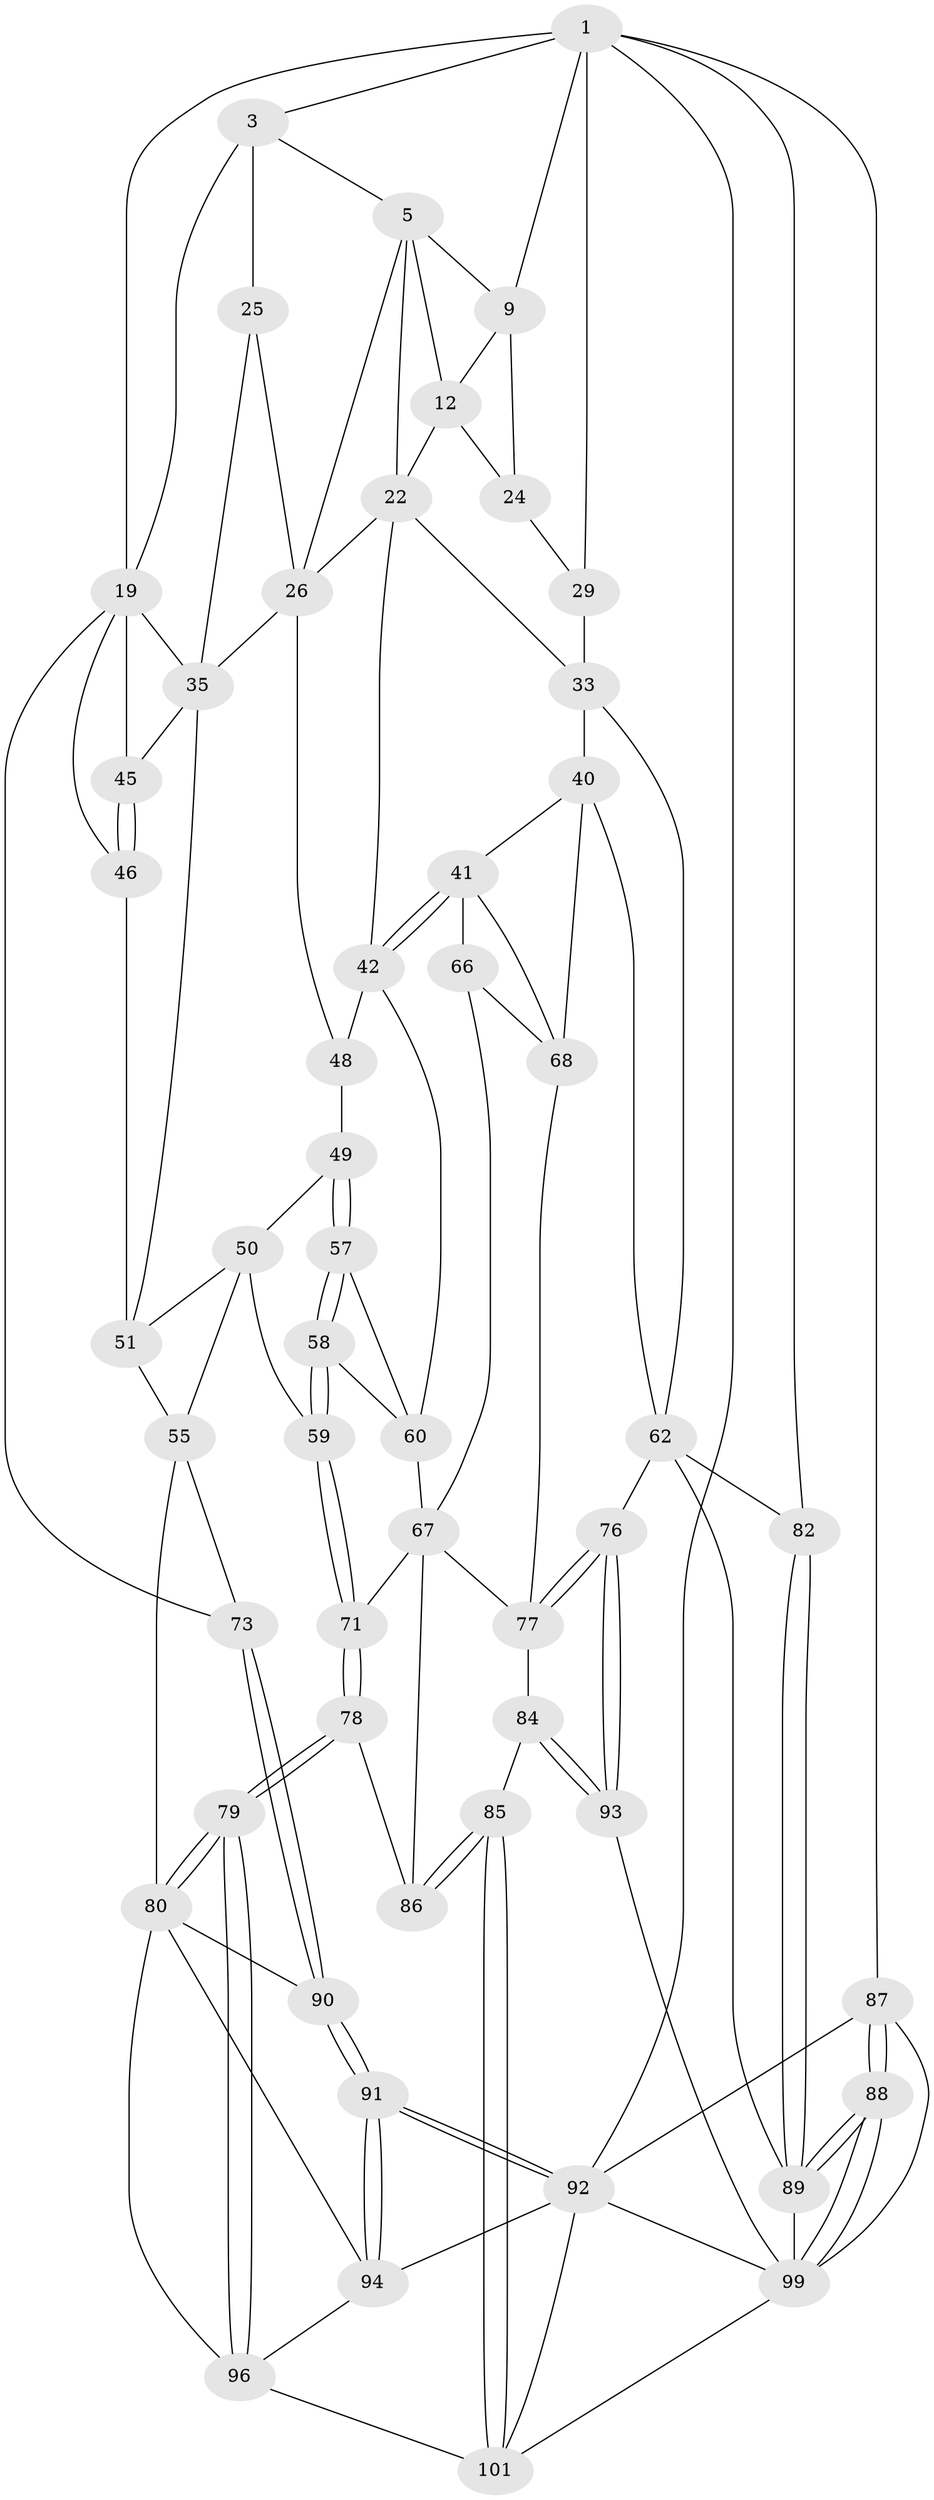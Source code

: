 // original degree distribution, {3: 0.018691588785046728, 4: 0.22429906542056074, 5: 0.5607476635514018, 6: 0.19626168224299065}
// Generated by graph-tools (version 1.1) at 2025/17/03/09/25 04:17:00]
// undirected, 53 vertices, 125 edges
graph export_dot {
graph [start="1"]
  node [color=gray90,style=filled];
  1 [pos="+0.8732180632239543+0",super="+2+8+16"];
  3 [pos="+0.302713311875715+0",super="+4+18"];
  5 [pos="+0.37054525280174455+0.01969225575699914",super="+6+14"];
  9 [pos="+0.951168214263599+0.198830844507661",super="+17+10"];
  12 [pos="+0.7694638526761227+0.16025883704626312",super="+21+13"];
  19 [pos="+0+0.2647834607445122",super="+20+37"];
  22 [pos="+0.7180868591239822+0.27825396839488253",super="+23"];
  24 [pos="+0.835542938300918+0.3060028617618758"];
  25 [pos="+0.14788850114194865+0.246508325695904",super="+27"];
  26 [pos="+0.38810924437383704+0.18921914218267116",super="+32"];
  29 [pos="+1+0.5160073738537483",super="+30"];
  33 [pos="+0.7760973683779404+0.49671699250092916",super="+34+61"];
  35 [pos="+0.20842294234964723+0.33290768996256975",super="+36+39"];
  40 [pos="+0.6130751473003446+0.49002303835481453",super="+63"];
  41 [pos="+0.5805542590638689+0.4838351994629391",super="+65"];
  42 [pos="+0.5714235239958712+0.47763229198873863",super="+52"];
  45 [pos="+0.1206135676009603+0.4842415474859419"];
  46 [pos="+0.09329599200391006+0.4990672861898867"];
  48 [pos="+0.3446332308205302+0.43336711825392127"];
  49 [pos="+0.3238728321989493+0.5112071878079463"];
  50 [pos="+0.2199347652400649+0.5058758335103787",super="+54"];
  51 [pos="+0.20602773003787192+0.49703714356650264",super="+53"];
  55 [pos="+0.1438238180649117+0.694164268073928",super="+56"];
  57 [pos="+0.3245066460300009+0.5122692601677717"];
  58 [pos="+0.32689754698145246+0.5991810602103802"];
  59 [pos="+0.278188142639956+0.6599276362112857"];
  60 [pos="+0.47308947233167314+0.5369872473297634",super="+64"];
  62 [pos="+0.7810457360517719+0.6766174426062053",super="+74"];
  66 [pos="+0.5595698178124792+0.6403468357558899"];
  67 [pos="+0.45347321261064216+0.7005664095321564",super="+69"];
  68 [pos="+0.6668121499738963+0.6906501041384037",super="+72"];
  71 [pos="+0.3399781619830284+0.7259179406776408"];
  73 [pos="+0+0.5188262705299634"];
  76 [pos="+0.6564495459681434+0.8229826524953784"];
  77 [pos="+0.6082748958880246+0.7601363770632656",super="+83"];
  78 [pos="+0.3107118256996736+0.8540846307678078"];
  79 [pos="+0.27928114127400844+0.8682642553109675"];
  80 [pos="+0.13695334950401608+0.7678700330313564",super="+81+95"];
  82 [pos="+1+0.6712732730786274"];
  84 [pos="+0.49340650381589285+0.8585203185704657"];
  85 [pos="+0.4228669474483205+0.8968189013572568"];
  86 [pos="+0.3979065631408265+0.8825822691642519"];
  87 [pos="+1+1"];
  88 [pos="+1+1"];
  89 [pos="+1+0.7420273622521678",super="+98"];
  90 [pos="+0+0.7706382623864492"];
  91 [pos="+0+0.8669846044338559"];
  92 [pos="+0+1",super="+106"];
  93 [pos="+0.5986527703934083+0.9289754650562575"];
  94 [pos="+0+0.8571862422421431",super="+105"];
  96 [pos="+0.24479859020245598+0.9507767233459079",super="+97"];
  99 [pos="+0.7890659380151676+0.8526221112220964",super="+100"];
  101 [pos="+0.4354786024376854+0.9969024081659383",super="+102"];
  1 -- 3;
  1 -- 82;
  1 -- 87;
  1 -- 9;
  1 -- 29;
  1 -- 92;
  1 -- 19;
  3 -- 25 [weight=2];
  3 -- 5;
  3 -- 19;
  5 -- 9;
  5 -- 26;
  5 -- 22;
  5 -- 12 [weight=2];
  9 -- 24;
  9 -- 12;
  12 -- 24;
  12 -- 22;
  19 -- 73;
  19 -- 46;
  19 -- 35 [weight=2];
  19 -- 45;
  22 -- 33;
  22 -- 42;
  22 -- 26;
  24 -- 29;
  25 -- 26;
  25 -- 35;
  26 -- 48;
  26 -- 35;
  29 -- 33 [weight=2];
  33 -- 40;
  33 -- 62;
  35 -- 51;
  35 -- 45;
  40 -- 41;
  40 -- 68;
  40 -- 62;
  41 -- 42;
  41 -- 42;
  41 -- 66;
  41 -- 68;
  42 -- 48;
  42 -- 60;
  45 -- 46;
  45 -- 46;
  46 -- 51;
  48 -- 49;
  49 -- 50;
  49 -- 57;
  49 -- 57;
  50 -- 51;
  50 -- 59;
  50 -- 55;
  51 -- 55;
  55 -- 80;
  55 -- 73;
  57 -- 58;
  57 -- 58;
  57 -- 60;
  58 -- 59;
  58 -- 59;
  58 -- 60;
  59 -- 71;
  59 -- 71;
  60 -- 67;
  62 -- 89;
  62 -- 82;
  62 -- 76;
  66 -- 67;
  66 -- 68;
  67 -- 86;
  67 -- 71;
  67 -- 77;
  68 -- 77;
  71 -- 78;
  71 -- 78;
  73 -- 90;
  73 -- 90;
  76 -- 77;
  76 -- 77;
  76 -- 93;
  76 -- 93;
  77 -- 84;
  78 -- 79;
  78 -- 79;
  78 -- 86;
  79 -- 80;
  79 -- 80;
  79 -- 96;
  79 -- 96;
  80 -- 90;
  80 -- 94;
  80 -- 96;
  82 -- 89;
  82 -- 89;
  84 -- 85;
  84 -- 93;
  84 -- 93;
  85 -- 86;
  85 -- 86;
  85 -- 101;
  85 -- 101;
  87 -- 88;
  87 -- 88;
  87 -- 92;
  87 -- 99;
  88 -- 89;
  88 -- 89;
  88 -- 99;
  88 -- 99;
  89 -- 99;
  90 -- 91;
  90 -- 91;
  91 -- 92;
  91 -- 92;
  91 -- 94;
  91 -- 94;
  92 -- 101;
  92 -- 94;
  92 -- 99;
  93 -- 99;
  94 -- 96;
  96 -- 101;
  99 -- 101;
}
